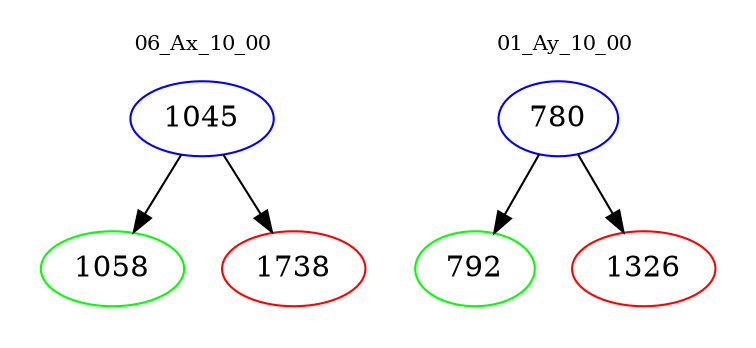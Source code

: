 digraph{
subgraph cluster_0 {
color = white
label = "06_Ax_10_00";
fontsize=10;
T0_1045 [label="1045", color="blue"]
T0_1045 -> T0_1058 [color="black"]
T0_1058 [label="1058", color="green"]
T0_1045 -> T0_1738 [color="black"]
T0_1738 [label="1738", color="red"]
}
subgraph cluster_1 {
color = white
label = "01_Ay_10_00";
fontsize=10;
T1_780 [label="780", color="blue"]
T1_780 -> T1_792 [color="black"]
T1_792 [label="792", color="green"]
T1_780 -> T1_1326 [color="black"]
T1_1326 [label="1326", color="red"]
}
}
